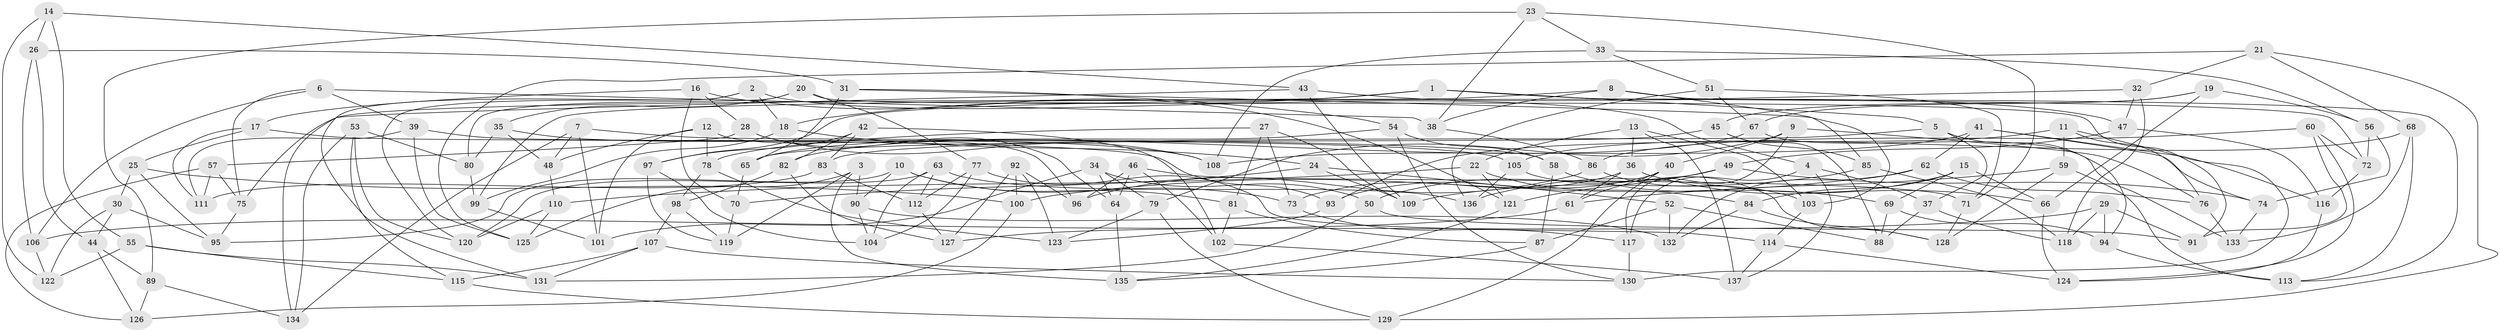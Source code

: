 // Generated by graph-tools (version 1.1) at 2025/02/03/09/25 03:02:57]
// undirected, 137 vertices, 274 edges
graph export_dot {
graph [start="1"]
  node [color=gray90,style=filled];
  1;
  2;
  3;
  4;
  5;
  6;
  7;
  8;
  9;
  10;
  11;
  12;
  13;
  14;
  15;
  16;
  17;
  18;
  19;
  20;
  21;
  22;
  23;
  24;
  25;
  26;
  27;
  28;
  29;
  30;
  31;
  32;
  33;
  34;
  35;
  36;
  37;
  38;
  39;
  40;
  41;
  42;
  43;
  44;
  45;
  46;
  47;
  48;
  49;
  50;
  51;
  52;
  53;
  54;
  55;
  56;
  57;
  58;
  59;
  60;
  61;
  62;
  63;
  64;
  65;
  66;
  67;
  68;
  69;
  70;
  71;
  72;
  73;
  74;
  75;
  76;
  77;
  78;
  79;
  80;
  81;
  82;
  83;
  84;
  85;
  86;
  87;
  88;
  89;
  90;
  91;
  92;
  93;
  94;
  95;
  96;
  97;
  98;
  99;
  100;
  101;
  102;
  103;
  104;
  105;
  106;
  107;
  108;
  109;
  110;
  111;
  112;
  113;
  114;
  115;
  116;
  117;
  118;
  119;
  120;
  121;
  122;
  123;
  124;
  125;
  126;
  127;
  128;
  129;
  130;
  131;
  132;
  133;
  134;
  135;
  136;
  137;
  1 -- 72;
  1 -- 75;
  1 -- 18;
  1 -- 5;
  2 -- 18;
  2 -- 120;
  2 -- 4;
  2 -- 131;
  3 -- 135;
  3 -- 90;
  3 -- 119;
  3 -- 125;
  4 -- 117;
  4 -- 37;
  4 -- 137;
  5 -- 94;
  5 -- 83;
  5 -- 37;
  6 -- 38;
  6 -- 75;
  6 -- 39;
  6 -- 106;
  7 -- 134;
  7 -- 48;
  7 -- 101;
  7 -- 58;
  8 -- 38;
  8 -- 85;
  8 -- 113;
  8 -- 99;
  9 -- 76;
  9 -- 117;
  9 -- 40;
  9 -- 79;
  10 -- 73;
  10 -- 95;
  10 -- 81;
  10 -- 90;
  11 -- 76;
  11 -- 59;
  11 -- 130;
  11 -- 93;
  12 -- 96;
  12 -- 78;
  12 -- 48;
  12 -- 101;
  13 -- 22;
  13 -- 36;
  13 -- 103;
  13 -- 137;
  14 -- 122;
  14 -- 26;
  14 -- 43;
  14 -- 55;
  15 -- 136;
  15 -- 66;
  15 -- 69;
  15 -- 84;
  16 -- 121;
  16 -- 17;
  16 -- 70;
  16 -- 28;
  17 -- 25;
  17 -- 93;
  17 -- 111;
  18 -- 24;
  18 -- 99;
  19 -- 66;
  19 -- 67;
  19 -- 56;
  19 -- 45;
  20 -- 80;
  20 -- 77;
  20 -- 35;
  20 -- 91;
  21 -- 129;
  21 -- 125;
  21 -- 68;
  21 -- 32;
  22 -- 84;
  22 -- 110;
  22 -- 121;
  23 -- 38;
  23 -- 71;
  23 -- 89;
  23 -- 33;
  24 -- 109;
  24 -- 70;
  24 -- 52;
  25 -- 100;
  25 -- 30;
  25 -- 95;
  26 -- 44;
  26 -- 31;
  26 -- 106;
  27 -- 73;
  27 -- 81;
  27 -- 109;
  27 -- 78;
  28 -- 57;
  28 -- 108;
  28 -- 64;
  29 -- 91;
  29 -- 118;
  29 -- 127;
  29 -- 94;
  30 -- 95;
  30 -- 122;
  30 -- 44;
  31 -- 54;
  31 -- 65;
  31 -- 103;
  32 -- 118;
  32 -- 97;
  32 -- 47;
  33 -- 56;
  33 -- 51;
  33 -- 108;
  34 -- 50;
  34 -- 101;
  34 -- 79;
  34 -- 64;
  35 -- 48;
  35 -- 80;
  35 -- 108;
  36 -- 61;
  36 -- 66;
  36 -- 73;
  37 -- 88;
  37 -- 118;
  38 -- 86;
  39 -- 111;
  39 -- 105;
  39 -- 125;
  40 -- 129;
  40 -- 93;
  40 -- 61;
  41 -- 62;
  41 -- 74;
  41 -- 108;
  41 -- 116;
  42 -- 82;
  42 -- 97;
  42 -- 83;
  42 -- 102;
  43 -- 109;
  43 -- 134;
  43 -- 47;
  44 -- 126;
  44 -- 89;
  45 -- 88;
  45 -- 85;
  45 -- 65;
  46 -- 64;
  46 -- 102;
  46 -- 71;
  46 -- 96;
  47 -- 116;
  47 -- 49;
  48 -- 110;
  49 -- 74;
  49 -- 121;
  49 -- 50;
  50 -- 91;
  50 -- 131;
  51 -- 136;
  51 -- 67;
  51 -- 71;
  52 -- 88;
  52 -- 87;
  52 -- 132;
  53 -- 120;
  53 -- 80;
  53 -- 134;
  53 -- 115;
  54 -- 58;
  54 -- 130;
  54 -- 65;
  55 -- 131;
  55 -- 122;
  55 -- 115;
  56 -- 72;
  56 -- 74;
  57 -- 126;
  57 -- 75;
  57 -- 111;
  58 -- 69;
  58 -- 87;
  59 -- 128;
  59 -- 61;
  59 -- 113;
  60 -- 72;
  60 -- 91;
  60 -- 86;
  60 -- 124;
  61 -- 106;
  62 -- 76;
  62 -- 100;
  62 -- 132;
  63 -- 120;
  63 -- 136;
  63 -- 104;
  63 -- 112;
  64 -- 135;
  65 -- 70;
  66 -- 124;
  67 -- 133;
  67 -- 82;
  68 -- 113;
  68 -- 105;
  68 -- 133;
  69 -- 94;
  69 -- 88;
  70 -- 119;
  71 -- 128;
  72 -- 116;
  73 -- 117;
  74 -- 133;
  75 -- 95;
  76 -- 133;
  77 -- 104;
  77 -- 114;
  77 -- 112;
  78 -- 123;
  78 -- 98;
  79 -- 129;
  79 -- 123;
  80 -- 99;
  81 -- 87;
  81 -- 102;
  82 -- 98;
  82 -- 127;
  83 -- 112;
  83 -- 111;
  84 -- 132;
  84 -- 128;
  85 -- 109;
  85 -- 118;
  86 -- 103;
  86 -- 96;
  87 -- 135;
  89 -- 134;
  89 -- 126;
  90 -- 104;
  90 -- 132;
  92 -- 127;
  92 -- 123;
  92 -- 100;
  92 -- 96;
  93 -- 123;
  94 -- 113;
  97 -- 104;
  97 -- 119;
  98 -- 107;
  98 -- 119;
  99 -- 101;
  100 -- 126;
  102 -- 137;
  103 -- 114;
  105 -- 136;
  105 -- 128;
  106 -- 122;
  107 -- 130;
  107 -- 131;
  107 -- 115;
  110 -- 125;
  110 -- 120;
  112 -- 127;
  114 -- 137;
  114 -- 124;
  115 -- 129;
  116 -- 124;
  117 -- 130;
  121 -- 135;
}
